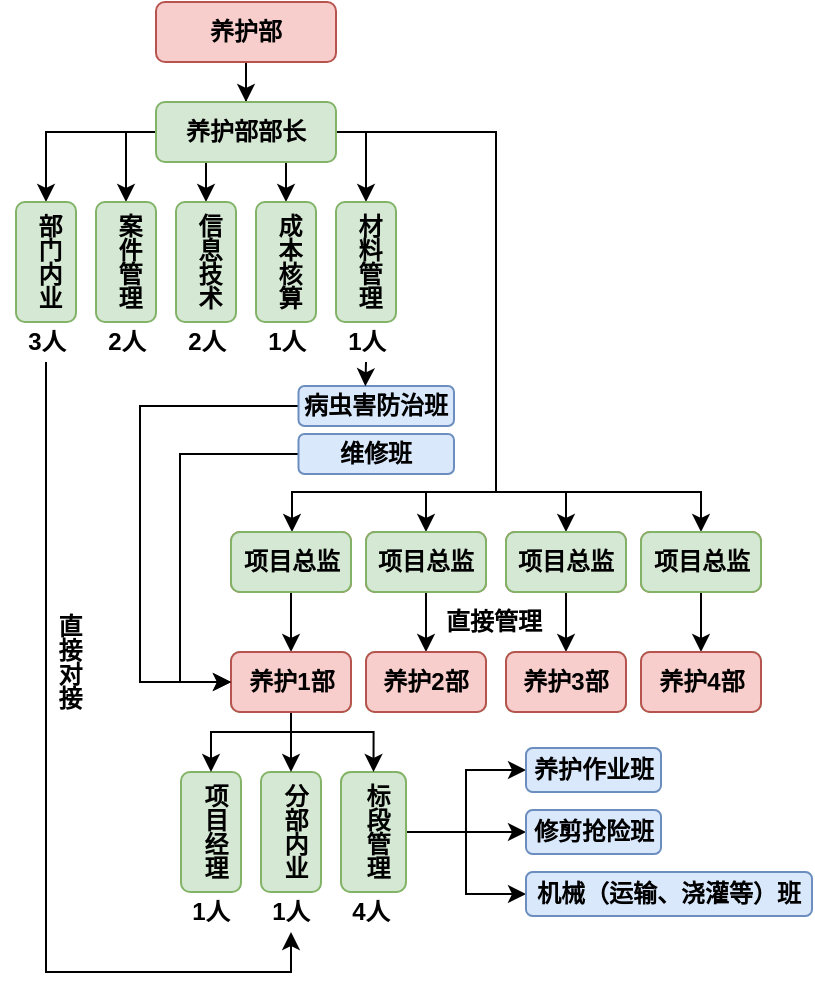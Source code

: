 <mxfile version="24.6.4" type="github">
  <diagram name="第 1 页" id="CqVpPU8AdswsC1ymNDtV">
    <mxGraphModel dx="954" dy="558" grid="0" gridSize="10" guides="1" tooltips="1" connect="1" arrows="1" fold="1" page="1" pageScale="1" pageWidth="827" pageHeight="1169" math="0" shadow="0">
      <root>
        <mxCell id="0" />
        <mxCell id="1" parent="0" />
        <mxCell id="V2ValQ4yn3JttlTY4KtU-8" value="" style="edgeStyle=orthogonalEdgeStyle;rounded=0;orthogonalLoop=1;jettySize=auto;html=1;" edge="1" parent="1" source="V2ValQ4yn3JttlTY4KtU-4" target="V2ValQ4yn3JttlTY4KtU-5">
          <mxGeometry relative="1" as="geometry" />
        </mxCell>
        <mxCell id="V2ValQ4yn3JttlTY4KtU-4" value="养护部" style="rounded=1;whiteSpace=wrap;html=1;fillColor=#f8cecc;strokeColor=#b85450;fontStyle=1" vertex="1" parent="1">
          <mxGeometry x="240" y="80" width="90" height="30" as="geometry" />
        </mxCell>
        <mxCell id="V2ValQ4yn3JttlTY4KtU-10" value="" style="edgeStyle=orthogonalEdgeStyle;rounded=0;orthogonalLoop=1;jettySize=auto;html=1;" edge="1" parent="1" source="V2ValQ4yn3JttlTY4KtU-5" target="V2ValQ4yn3JttlTY4KtU-9">
          <mxGeometry relative="1" as="geometry" />
        </mxCell>
        <mxCell id="V2ValQ4yn3JttlTY4KtU-20" style="edgeStyle=orthogonalEdgeStyle;rounded=0;orthogonalLoop=1;jettySize=auto;html=1;exitX=0.5;exitY=1;exitDx=0;exitDy=0;entryX=0.5;entryY=0;entryDx=0;entryDy=0;" edge="1" parent="1" source="V2ValQ4yn3JttlTY4KtU-5" target="V2ValQ4yn3JttlTY4KtU-13">
          <mxGeometry relative="1" as="geometry">
            <Array as="points">
              <mxPoint x="265" y="160" />
            </Array>
          </mxGeometry>
        </mxCell>
        <mxCell id="V2ValQ4yn3JttlTY4KtU-21" style="edgeStyle=orthogonalEdgeStyle;rounded=0;orthogonalLoop=1;jettySize=auto;html=1;exitX=0.75;exitY=1;exitDx=0;exitDy=0;entryX=0.5;entryY=0;entryDx=0;entryDy=0;" edge="1" parent="1" source="V2ValQ4yn3JttlTY4KtU-5" target="V2ValQ4yn3JttlTY4KtU-14">
          <mxGeometry relative="1" as="geometry">
            <Array as="points">
              <mxPoint x="305" y="160" />
            </Array>
          </mxGeometry>
        </mxCell>
        <mxCell id="V2ValQ4yn3JttlTY4KtU-24" style="edgeStyle=orthogonalEdgeStyle;rounded=0;orthogonalLoop=1;jettySize=auto;html=1;exitX=0;exitY=0.5;exitDx=0;exitDy=0;entryX=0.5;entryY=0;entryDx=0;entryDy=0;" edge="1" parent="1" source="V2ValQ4yn3JttlTY4KtU-5" target="V2ValQ4yn3JttlTY4KtU-12">
          <mxGeometry relative="1" as="geometry">
            <Array as="points">
              <mxPoint x="225" y="145" />
            </Array>
          </mxGeometry>
        </mxCell>
        <mxCell id="V2ValQ4yn3JttlTY4KtU-25" style="edgeStyle=orthogonalEdgeStyle;rounded=0;orthogonalLoop=1;jettySize=auto;html=1;exitX=1;exitY=0.5;exitDx=0;exitDy=0;entryX=0.5;entryY=0;entryDx=0;entryDy=0;" edge="1" parent="1" source="V2ValQ4yn3JttlTY4KtU-5" target="V2ValQ4yn3JttlTY4KtU-15">
          <mxGeometry relative="1" as="geometry">
            <Array as="points">
              <mxPoint x="345" y="145" />
            </Array>
          </mxGeometry>
        </mxCell>
        <mxCell id="V2ValQ4yn3JttlTY4KtU-116" style="edgeStyle=orthogonalEdgeStyle;rounded=0;orthogonalLoop=1;jettySize=auto;html=1;exitX=1;exitY=0.5;exitDx=0;exitDy=0;entryX=0.5;entryY=0;entryDx=0;entryDy=0;" edge="1" parent="1">
          <mxGeometry relative="1" as="geometry">
            <mxPoint x="330" y="155" as="sourcePoint" />
            <mxPoint x="512.5" y="345" as="targetPoint" />
            <Array as="points">
              <mxPoint x="330" y="145" />
              <mxPoint x="410" y="145" />
              <mxPoint x="410" y="325" />
              <mxPoint x="512" y="325" />
            </Array>
          </mxGeometry>
        </mxCell>
        <mxCell id="V2ValQ4yn3JttlTY4KtU-5" value="养护部部长" style="rounded=1;whiteSpace=wrap;html=1;fillColor=#d5e8d4;strokeColor=#82b366;fontStyle=1" vertex="1" parent="1">
          <mxGeometry x="240" y="130" width="90" height="30" as="geometry" />
        </mxCell>
        <mxCell id="V2ValQ4yn3JttlTY4KtU-9" value="部门内业" style="rounded=1;whiteSpace=wrap;html=1;fillColor=#d5e8d4;strokeColor=#82b366;fontStyle=1;textDirection=vertical-lr;" vertex="1" parent="1">
          <mxGeometry x="170" y="180" width="30" height="60" as="geometry" />
        </mxCell>
        <mxCell id="V2ValQ4yn3JttlTY4KtU-12" value="案件管理" style="rounded=1;whiteSpace=wrap;html=1;fillColor=#d5e8d4;strokeColor=#82b366;fontStyle=1;textDirection=vertical-lr;" vertex="1" parent="1">
          <mxGeometry x="210" y="180" width="30" height="60" as="geometry" />
        </mxCell>
        <mxCell id="V2ValQ4yn3JttlTY4KtU-13" value="信息技术&lt;span style=&quot;color: rgba(0, 0, 0, 0); font-family: monospace; font-size: 0px; font-weight: 400; text-align: start; text-wrap: nowrap;&quot;&gt;%3CmxGraphModel%3E%3Croot%3E%3CmxCell%20id%3D%220%22%2F%3E%3CmxCell%20id%3D%221%22%20parent%3D%220%22%2F%3E%3CmxCell%20id%3D%222%22%20value%3D%22%E6%A1%88%E4%BB%B6%E7%AE%A1%E7%90%86%22%20style%3D%22rounded%3D1%3BwhiteSpace%3Dwrap%3Bhtml%3D1%3BfillColor%3D%23d5e8d4%3BstrokeColor%3D%2382b366%3BfontStyle%3D1%3BtextDirection%3Dvertical-lr%3B%22%20vertex%3D%221%22%20parent%3D%221%22%3E%3CmxGeometry%20x%3D%22190%22%20y%3D%22210%22%20width%3D%2230%22%20height%3D%2280%22%20as%3D%22geometry%22%2F%3E%3C%2FmxCell%3E%3C%2Froot%3E%3C%2FmxGraphModel%3E&lt;/span&gt;" style="rounded=1;whiteSpace=wrap;html=1;fillColor=#d5e8d4;strokeColor=#82b366;fontStyle=1;textDirection=vertical-lr;" vertex="1" parent="1">
          <mxGeometry x="250" y="180" width="30" height="60" as="geometry" />
        </mxCell>
        <mxCell id="V2ValQ4yn3JttlTY4KtU-14" value="成本核算" style="rounded=1;whiteSpace=wrap;html=1;fillColor=#d5e8d4;strokeColor=#82b366;fontStyle=1;textDirection=vertical-lr;" vertex="1" parent="1">
          <mxGeometry x="290" y="180" width="30" height="60" as="geometry" />
        </mxCell>
        <mxCell id="V2ValQ4yn3JttlTY4KtU-15" value="材料管理" style="rounded=1;whiteSpace=wrap;html=1;fillColor=#d5e8d4;strokeColor=#82b366;fontStyle=1;textDirection=vertical-lr;" vertex="1" parent="1">
          <mxGeometry x="330" y="180" width="30" height="60" as="geometry" />
        </mxCell>
        <mxCell id="V2ValQ4yn3JttlTY4KtU-113" style="edgeStyle=orthogonalEdgeStyle;rounded=0;orthogonalLoop=1;jettySize=auto;html=1;exitX=0.5;exitY=1;exitDx=0;exitDy=0;entryX=0.5;entryY=1;entryDx=0;entryDy=0;" edge="1" parent="1" source="V2ValQ4yn3JttlTY4KtU-28" target="V2ValQ4yn3JttlTY4KtU-64">
          <mxGeometry relative="1" as="geometry" />
        </mxCell>
        <mxCell id="V2ValQ4yn3JttlTY4KtU-28" value="3人" style="text;html=1;align=center;verticalAlign=middle;whiteSpace=wrap;rounded=0;fontStyle=1" vertex="1" parent="1">
          <mxGeometry x="162.5" y="240" width="45" height="20" as="geometry" />
        </mxCell>
        <mxCell id="V2ValQ4yn3JttlTY4KtU-29" value="&lt;b&gt;2人&lt;/b&gt;" style="text;html=1;align=center;verticalAlign=middle;whiteSpace=wrap;rounded=0;" vertex="1" parent="1">
          <mxGeometry x="202.5" y="240" width="45" height="20" as="geometry" />
        </mxCell>
        <mxCell id="V2ValQ4yn3JttlTY4KtU-30" value="&lt;b&gt;2人&lt;/b&gt;" style="text;html=1;align=center;verticalAlign=middle;whiteSpace=wrap;rounded=0;" vertex="1" parent="1">
          <mxGeometry x="242.5" y="240" width="45" height="20" as="geometry" />
        </mxCell>
        <mxCell id="V2ValQ4yn3JttlTY4KtU-31" value="&lt;b&gt;1人&lt;/b&gt;" style="text;html=1;align=center;verticalAlign=middle;whiteSpace=wrap;rounded=0;" vertex="1" parent="1">
          <mxGeometry x="282.5" y="240" width="45" height="20" as="geometry" />
        </mxCell>
        <mxCell id="V2ValQ4yn3JttlTY4KtU-32" value="&lt;b&gt;1人&lt;/b&gt;" style="text;html=1;align=center;verticalAlign=middle;whiteSpace=wrap;rounded=0;" vertex="1" parent="1">
          <mxGeometry x="322.5" y="240" width="45" height="20" as="geometry" />
        </mxCell>
        <mxCell id="V2ValQ4yn3JttlTY4KtU-36" value="" style="edgeStyle=orthogonalEdgeStyle;rounded=0;orthogonalLoop=1;jettySize=auto;html=1;" edge="1" parent="1" target="V2ValQ4yn3JttlTY4KtU-35">
          <mxGeometry relative="1" as="geometry">
            <mxPoint x="410.0" y="315" as="sourcePoint" />
            <Array as="points">
              <mxPoint x="410" y="325" />
              <mxPoint x="308" y="325" />
            </Array>
          </mxGeometry>
        </mxCell>
        <mxCell id="V2ValQ4yn3JttlTY4KtU-39" value="" style="edgeStyle=orthogonalEdgeStyle;rounded=0;orthogonalLoop=1;jettySize=auto;html=1;entryX=0.5;entryY=0;entryDx=0;entryDy=0;" edge="1" parent="1" target="V2ValQ4yn3JttlTY4KtU-44">
          <mxGeometry relative="1" as="geometry">
            <mxPoint x="415" y="325" as="sourcePoint" />
            <mxPoint x="375.0" y="355" as="targetPoint" />
            <Array as="points">
              <mxPoint x="410" y="325" />
              <mxPoint x="375" y="325" />
            </Array>
          </mxGeometry>
        </mxCell>
        <mxCell id="V2ValQ4yn3JttlTY4KtU-42" style="edgeStyle=orthogonalEdgeStyle;rounded=0;orthogonalLoop=1;jettySize=auto;html=1;exitX=0.5;exitY=1;exitDx=0;exitDy=0;entryX=0.5;entryY=0;entryDx=0;entryDy=0;" edge="1" parent="1" target="V2ValQ4yn3JttlTY4KtU-45">
          <mxGeometry relative="1" as="geometry">
            <mxPoint x="410" y="315" as="sourcePoint" />
            <mxPoint x="450.0" y="355" as="targetPoint" />
            <Array as="points">
              <mxPoint x="410" y="325" />
              <mxPoint x="445" y="325" />
            </Array>
          </mxGeometry>
        </mxCell>
        <mxCell id="V2ValQ4yn3JttlTY4KtU-52" style="edgeStyle=orthogonalEdgeStyle;rounded=0;orthogonalLoop=1;jettySize=auto;html=1;exitX=0.5;exitY=1;exitDx=0;exitDy=0;entryX=0.5;entryY=0;entryDx=0;entryDy=0;" edge="1" parent="1" source="V2ValQ4yn3JttlTY4KtU-35" target="V2ValQ4yn3JttlTY4KtU-48">
          <mxGeometry relative="1" as="geometry" />
        </mxCell>
        <mxCell id="V2ValQ4yn3JttlTY4KtU-35" value="养护1部" style="rounded=1;whiteSpace=wrap;html=1;fillColor=#f8cecc;strokeColor=#b85450;fontStyle=1" vertex="1" parent="1">
          <mxGeometry x="277.5" y="345" width="60" height="30" as="geometry" />
        </mxCell>
        <mxCell id="V2ValQ4yn3JttlTY4KtU-56" style="edgeStyle=orthogonalEdgeStyle;rounded=0;orthogonalLoop=1;jettySize=auto;html=1;exitX=0.5;exitY=1;exitDx=0;exitDy=0;entryX=0.5;entryY=0;entryDx=0;entryDy=0;" edge="1" parent="1" source="V2ValQ4yn3JttlTY4KtU-44" target="V2ValQ4yn3JttlTY4KtU-53">
          <mxGeometry relative="1" as="geometry" />
        </mxCell>
        <mxCell id="V2ValQ4yn3JttlTY4KtU-44" value="养护2部" style="rounded=1;whiteSpace=wrap;html=1;fillColor=#f8cecc;strokeColor=#b85450;fontStyle=1" vertex="1" parent="1">
          <mxGeometry x="345" y="345" width="60" height="30" as="geometry" />
        </mxCell>
        <mxCell id="V2ValQ4yn3JttlTY4KtU-57" style="edgeStyle=orthogonalEdgeStyle;rounded=0;orthogonalLoop=1;jettySize=auto;html=1;exitX=0.5;exitY=1;exitDx=0;exitDy=0;entryX=0.5;entryY=0;entryDx=0;entryDy=0;" edge="1" parent="1" source="V2ValQ4yn3JttlTY4KtU-45" target="V2ValQ4yn3JttlTY4KtU-54">
          <mxGeometry relative="1" as="geometry" />
        </mxCell>
        <mxCell id="V2ValQ4yn3JttlTY4KtU-45" value="养护3部" style="rounded=1;whiteSpace=wrap;html=1;fillColor=#f8cecc;strokeColor=#b85450;fontStyle=1" vertex="1" parent="1">
          <mxGeometry x="415" y="345" width="60" height="30" as="geometry" />
        </mxCell>
        <mxCell id="V2ValQ4yn3JttlTY4KtU-58" style="edgeStyle=orthogonalEdgeStyle;rounded=0;orthogonalLoop=1;jettySize=auto;html=1;exitX=0.5;exitY=1;exitDx=0;exitDy=0;entryX=0.5;entryY=0;entryDx=0;entryDy=0;" edge="1" parent="1" source="V2ValQ4yn3JttlTY4KtU-46" target="V2ValQ4yn3JttlTY4KtU-55">
          <mxGeometry relative="1" as="geometry" />
        </mxCell>
        <mxCell id="V2ValQ4yn3JttlTY4KtU-46" value="养护4部" style="rounded=1;whiteSpace=wrap;html=1;fillColor=#f8cecc;strokeColor=#b85450;fontStyle=1" vertex="1" parent="1">
          <mxGeometry x="482.5" y="345" width="60" height="30" as="geometry" />
        </mxCell>
        <mxCell id="V2ValQ4yn3JttlTY4KtU-48" value="项目总监" style="rounded=1;whiteSpace=wrap;html=1;fillColor=#d5e8d4;strokeColor=#82b366;fontStyle=1" vertex="1" parent="1">
          <mxGeometry x="277.5" y="405" width="60" height="30" as="geometry" />
        </mxCell>
        <mxCell id="V2ValQ4yn3JttlTY4KtU-53" value="项目总监" style="rounded=1;whiteSpace=wrap;html=1;fillColor=#d5e8d4;strokeColor=#82b366;fontStyle=1" vertex="1" parent="1">
          <mxGeometry x="345" y="405" width="60" height="30" as="geometry" />
        </mxCell>
        <mxCell id="V2ValQ4yn3JttlTY4KtU-54" value="项目总监" style="rounded=1;whiteSpace=wrap;html=1;fillColor=#d5e8d4;strokeColor=#82b366;fontStyle=1" vertex="1" parent="1">
          <mxGeometry x="415" y="405" width="60" height="30" as="geometry" />
        </mxCell>
        <mxCell id="V2ValQ4yn3JttlTY4KtU-55" value="项目总监" style="rounded=1;whiteSpace=wrap;html=1;fillColor=#d5e8d4;strokeColor=#82b366;fontStyle=1" vertex="1" parent="1">
          <mxGeometry x="482.5" y="405" width="60" height="30" as="geometry" />
        </mxCell>
        <mxCell id="V2ValQ4yn3JttlTY4KtU-60" value="项目经理" style="rounded=1;whiteSpace=wrap;html=1;fillColor=#d5e8d4;strokeColor=#82b366;fontStyle=1;textDirection=vertical-lr;" vertex="1" parent="1">
          <mxGeometry x="252.5" y="465" width="30" height="60" as="geometry" />
        </mxCell>
        <mxCell id="V2ValQ4yn3JttlTY4KtU-61" value="分部内业" style="rounded=1;whiteSpace=wrap;html=1;fillColor=#d5e8d4;strokeColor=#82b366;fontStyle=1;textDirection=vertical-lr;" vertex="1" parent="1">
          <mxGeometry x="292.5" y="465" width="30" height="60" as="geometry" />
        </mxCell>
        <mxCell id="V2ValQ4yn3JttlTY4KtU-98" style="edgeStyle=orthogonalEdgeStyle;rounded=0;orthogonalLoop=1;jettySize=auto;html=1;exitX=1;exitY=0.5;exitDx=0;exitDy=0;entryX=0;entryY=0.5;entryDx=0;entryDy=0;" edge="1" parent="1" source="V2ValQ4yn3JttlTY4KtU-62" target="V2ValQ4yn3JttlTY4KtU-81">
          <mxGeometry relative="1" as="geometry" />
        </mxCell>
        <mxCell id="V2ValQ4yn3JttlTY4KtU-99" style="edgeStyle=orthogonalEdgeStyle;rounded=0;orthogonalLoop=1;jettySize=auto;html=1;exitX=1;exitY=0.5;exitDx=0;exitDy=0;entryX=0;entryY=0.5;entryDx=0;entryDy=0;" edge="1" parent="1" source="V2ValQ4yn3JttlTY4KtU-62" target="V2ValQ4yn3JttlTY4KtU-82">
          <mxGeometry relative="1" as="geometry" />
        </mxCell>
        <mxCell id="V2ValQ4yn3JttlTY4KtU-101" style="edgeStyle=orthogonalEdgeStyle;rounded=0;orthogonalLoop=1;jettySize=auto;html=1;exitX=1;exitY=0.5;exitDx=0;exitDy=0;entryX=0;entryY=0.5;entryDx=0;entryDy=0;" edge="1" parent="1" source="V2ValQ4yn3JttlTY4KtU-62" target="V2ValQ4yn3JttlTY4KtU-83">
          <mxGeometry relative="1" as="geometry" />
        </mxCell>
        <mxCell id="V2ValQ4yn3JttlTY4KtU-62" value="标段管理" style="rounded=1;whiteSpace=wrap;html=1;fillColor=#d5e8d4;strokeColor=#82b366;fontStyle=1;textDirection=vertical-lr;" vertex="1" parent="1">
          <mxGeometry x="332.5" y="465" width="32.5" height="60" as="geometry" />
        </mxCell>
        <mxCell id="V2ValQ4yn3JttlTY4KtU-63" value="1人" style="text;html=1;align=center;verticalAlign=middle;whiteSpace=wrap;rounded=0;fontStyle=1" vertex="1" parent="1">
          <mxGeometry x="245" y="525" width="45" height="20" as="geometry" />
        </mxCell>
        <mxCell id="V2ValQ4yn3JttlTY4KtU-64" value="&lt;b&gt;1人&lt;/b&gt;" style="text;html=1;align=center;verticalAlign=middle;whiteSpace=wrap;rounded=0;" vertex="1" parent="1">
          <mxGeometry x="285" y="525" width="45" height="20" as="geometry" />
        </mxCell>
        <mxCell id="V2ValQ4yn3JttlTY4KtU-65" value="&lt;b&gt;4人&lt;/b&gt;" style="text;html=1;align=center;verticalAlign=middle;whiteSpace=wrap;rounded=0;" vertex="1" parent="1">
          <mxGeometry x="325" y="525" width="45" height="20" as="geometry" />
        </mxCell>
        <mxCell id="V2ValQ4yn3JttlTY4KtU-74" style="edgeStyle=orthogonalEdgeStyle;rounded=0;orthogonalLoop=1;jettySize=auto;html=1;exitX=0.5;exitY=1;exitDx=0;exitDy=0;entryX=0.5;entryY=0;entryDx=0;entryDy=0;" edge="1" parent="1" source="V2ValQ4yn3JttlTY4KtU-66" target="V2ValQ4yn3JttlTY4KtU-61">
          <mxGeometry relative="1" as="geometry">
            <Array as="points">
              <mxPoint x="308" y="455" />
              <mxPoint x="308" y="455" />
            </Array>
          </mxGeometry>
        </mxCell>
        <mxCell id="V2ValQ4yn3JttlTY4KtU-76" style="edgeStyle=orthogonalEdgeStyle;rounded=0;orthogonalLoop=1;jettySize=auto;html=1;exitX=0.5;exitY=1;exitDx=0;exitDy=0;entryX=0.5;entryY=0;entryDx=0;entryDy=0;" edge="1" parent="1" source="V2ValQ4yn3JttlTY4KtU-66" target="V2ValQ4yn3JttlTY4KtU-62">
          <mxGeometry relative="1" as="geometry">
            <Array as="points">
              <mxPoint x="308" y="445" />
              <mxPoint x="348" y="445" />
            </Array>
          </mxGeometry>
        </mxCell>
        <mxCell id="V2ValQ4yn3JttlTY4KtU-77" style="edgeStyle=orthogonalEdgeStyle;rounded=0;orthogonalLoop=1;jettySize=auto;html=1;exitX=0.5;exitY=1;exitDx=0;exitDy=0;entryX=0.5;entryY=0;entryDx=0;entryDy=0;" edge="1" parent="1" source="V2ValQ4yn3JttlTY4KtU-66" target="V2ValQ4yn3JttlTY4KtU-60">
          <mxGeometry relative="1" as="geometry">
            <Array as="points">
              <mxPoint x="308" y="445" />
              <mxPoint x="268" y="445" />
            </Array>
          </mxGeometry>
        </mxCell>
        <mxCell id="V2ValQ4yn3JttlTY4KtU-66" value="养护1部" style="rounded=1;whiteSpace=wrap;html=1;fillColor=#f8cecc;strokeColor=#b85450;fontStyle=1" vertex="1" parent="1">
          <mxGeometry x="277.5" y="405" width="60" height="30" as="geometry" />
        </mxCell>
        <mxCell id="V2ValQ4yn3JttlTY4KtU-67" value="养护2部" style="rounded=1;whiteSpace=wrap;html=1;fillColor=#f8cecc;strokeColor=#b85450;fontStyle=1" vertex="1" parent="1">
          <mxGeometry x="345" y="405" width="60" height="30" as="geometry" />
        </mxCell>
        <mxCell id="V2ValQ4yn3JttlTY4KtU-68" value="养护3部" style="rounded=1;whiteSpace=wrap;html=1;fillColor=#f8cecc;strokeColor=#b85450;fontStyle=1" vertex="1" parent="1">
          <mxGeometry x="415" y="405" width="60" height="30" as="geometry" />
        </mxCell>
        <mxCell id="V2ValQ4yn3JttlTY4KtU-69" value="养护4部" style="rounded=1;whiteSpace=wrap;html=1;fillColor=#f8cecc;strokeColor=#b85450;fontStyle=1" vertex="1" parent="1">
          <mxGeometry x="482.5" y="405" width="60" height="30" as="geometry" />
        </mxCell>
        <mxCell id="V2ValQ4yn3JttlTY4KtU-70" value="项目总监" style="rounded=1;whiteSpace=wrap;html=1;fillColor=#d5e8d4;strokeColor=#82b366;fontStyle=1" vertex="1" parent="1">
          <mxGeometry x="277.5" y="345" width="60" height="30" as="geometry" />
        </mxCell>
        <mxCell id="V2ValQ4yn3JttlTY4KtU-71" value="项目总监" style="rounded=1;whiteSpace=wrap;html=1;fillColor=#d5e8d4;strokeColor=#82b366;fontStyle=1" vertex="1" parent="1">
          <mxGeometry x="345" y="345" width="60" height="30" as="geometry" />
        </mxCell>
        <mxCell id="V2ValQ4yn3JttlTY4KtU-72" value="项目总监" style="rounded=1;whiteSpace=wrap;html=1;fillColor=#d5e8d4;strokeColor=#82b366;fontStyle=1" vertex="1" parent="1">
          <mxGeometry x="415" y="345" width="60" height="30" as="geometry" />
        </mxCell>
        <mxCell id="V2ValQ4yn3JttlTY4KtU-73" value="项目总监" style="rounded=1;whiteSpace=wrap;html=1;fillColor=#d5e8d4;strokeColor=#82b366;fontStyle=1" vertex="1" parent="1">
          <mxGeometry x="482.5" y="345" width="60" height="30" as="geometry" />
        </mxCell>
        <mxCell id="V2ValQ4yn3JttlTY4KtU-78" value="直接管理" style="text;html=1;align=center;verticalAlign=middle;whiteSpace=wrap;rounded=0;fontStyle=1" vertex="1" parent="1">
          <mxGeometry x="379" y="375" width="60" height="30" as="geometry" />
        </mxCell>
        <mxCell id="V2ValQ4yn3JttlTY4KtU-81" value="养护作业班" style="rounded=1;whiteSpace=wrap;fillColor=#dae8fc;strokeColor=#6c8ebf;fontStyle=1" vertex="1" parent="1">
          <mxGeometry x="425" y="453" width="67.5" height="22" as="geometry" />
        </mxCell>
        <mxCell id="V2ValQ4yn3JttlTY4KtU-82" value="修剪抢险班" style="rounded=1;whiteSpace=wrap;fillColor=#dae8fc;strokeColor=#6c8ebf;fontStyle=1" vertex="1" parent="1">
          <mxGeometry x="425" y="484" width="67.5" height="22" as="geometry" />
        </mxCell>
        <mxCell id="V2ValQ4yn3JttlTY4KtU-83" value="机械（运输、浇灌等）班" style="rounded=1;whiteSpace=wrap;fillColor=#dae8fc;strokeColor=#6c8ebf;fontStyle=1" vertex="1" parent="1">
          <mxGeometry x="425" y="515" width="143" height="22" as="geometry" />
        </mxCell>
        <mxCell id="V2ValQ4yn3JttlTY4KtU-122" style="edgeStyle=orthogonalEdgeStyle;rounded=0;orthogonalLoop=1;jettySize=auto;html=1;exitX=0;exitY=0.5;exitDx=0;exitDy=0;entryX=0;entryY=0.5;entryDx=0;entryDy=0;" edge="1" parent="1" source="V2ValQ4yn3JttlTY4KtU-84" target="V2ValQ4yn3JttlTY4KtU-66">
          <mxGeometry relative="1" as="geometry">
            <Array as="points">
              <mxPoint x="252" y="306" />
              <mxPoint x="252" y="420" />
            </Array>
          </mxGeometry>
        </mxCell>
        <mxCell id="V2ValQ4yn3JttlTY4KtU-84" value="维修班" style="rounded=1;whiteSpace=wrap;html=1;fillColor=#dae8fc;strokeColor=#6c8ebf;fontStyle=1" vertex="1" parent="1">
          <mxGeometry x="311.25" y="296" width="77.75" height="20" as="geometry" />
        </mxCell>
        <mxCell id="V2ValQ4yn3JttlTY4KtU-90" value="直接对接" style="text;html=1;align=center;verticalAlign=middle;whiteSpace=wrap;rounded=0;fontStyle=1;textDirection=vertical-lr;" vertex="1" parent="1">
          <mxGeometry x="180" y="375" width="30" height="70" as="geometry" />
        </mxCell>
        <mxCell id="V2ValQ4yn3JttlTY4KtU-121" style="edgeStyle=orthogonalEdgeStyle;rounded=0;orthogonalLoop=1;jettySize=auto;html=1;exitX=0;exitY=0.5;exitDx=0;exitDy=0;entryX=0;entryY=0.5;entryDx=0;entryDy=0;" edge="1" parent="1" source="V2ValQ4yn3JttlTY4KtU-108" target="V2ValQ4yn3JttlTY4KtU-66">
          <mxGeometry relative="1" as="geometry">
            <Array as="points">
              <mxPoint x="232" y="282" />
              <mxPoint x="232" y="420" />
            </Array>
          </mxGeometry>
        </mxCell>
        <mxCell id="V2ValQ4yn3JttlTY4KtU-108" value="病虫害防治班" style="rounded=1;whiteSpace=wrap;html=1;fillColor=#dae8fc;strokeColor=#6c8ebf;fontStyle=1" vertex="1" parent="1">
          <mxGeometry x="311.25" y="272" width="77.75" height="20" as="geometry" />
        </mxCell>
        <mxCell id="V2ValQ4yn3JttlTY4KtU-123" style="edgeStyle=orthogonalEdgeStyle;rounded=0;orthogonalLoop=1;jettySize=auto;html=1;exitX=0.5;exitY=1;exitDx=0;exitDy=0;entryX=0.43;entryY=0.007;entryDx=0;entryDy=0;entryPerimeter=0;" edge="1" parent="1" source="V2ValQ4yn3JttlTY4KtU-32" target="V2ValQ4yn3JttlTY4KtU-108">
          <mxGeometry relative="1" as="geometry" />
        </mxCell>
      </root>
    </mxGraphModel>
  </diagram>
</mxfile>
